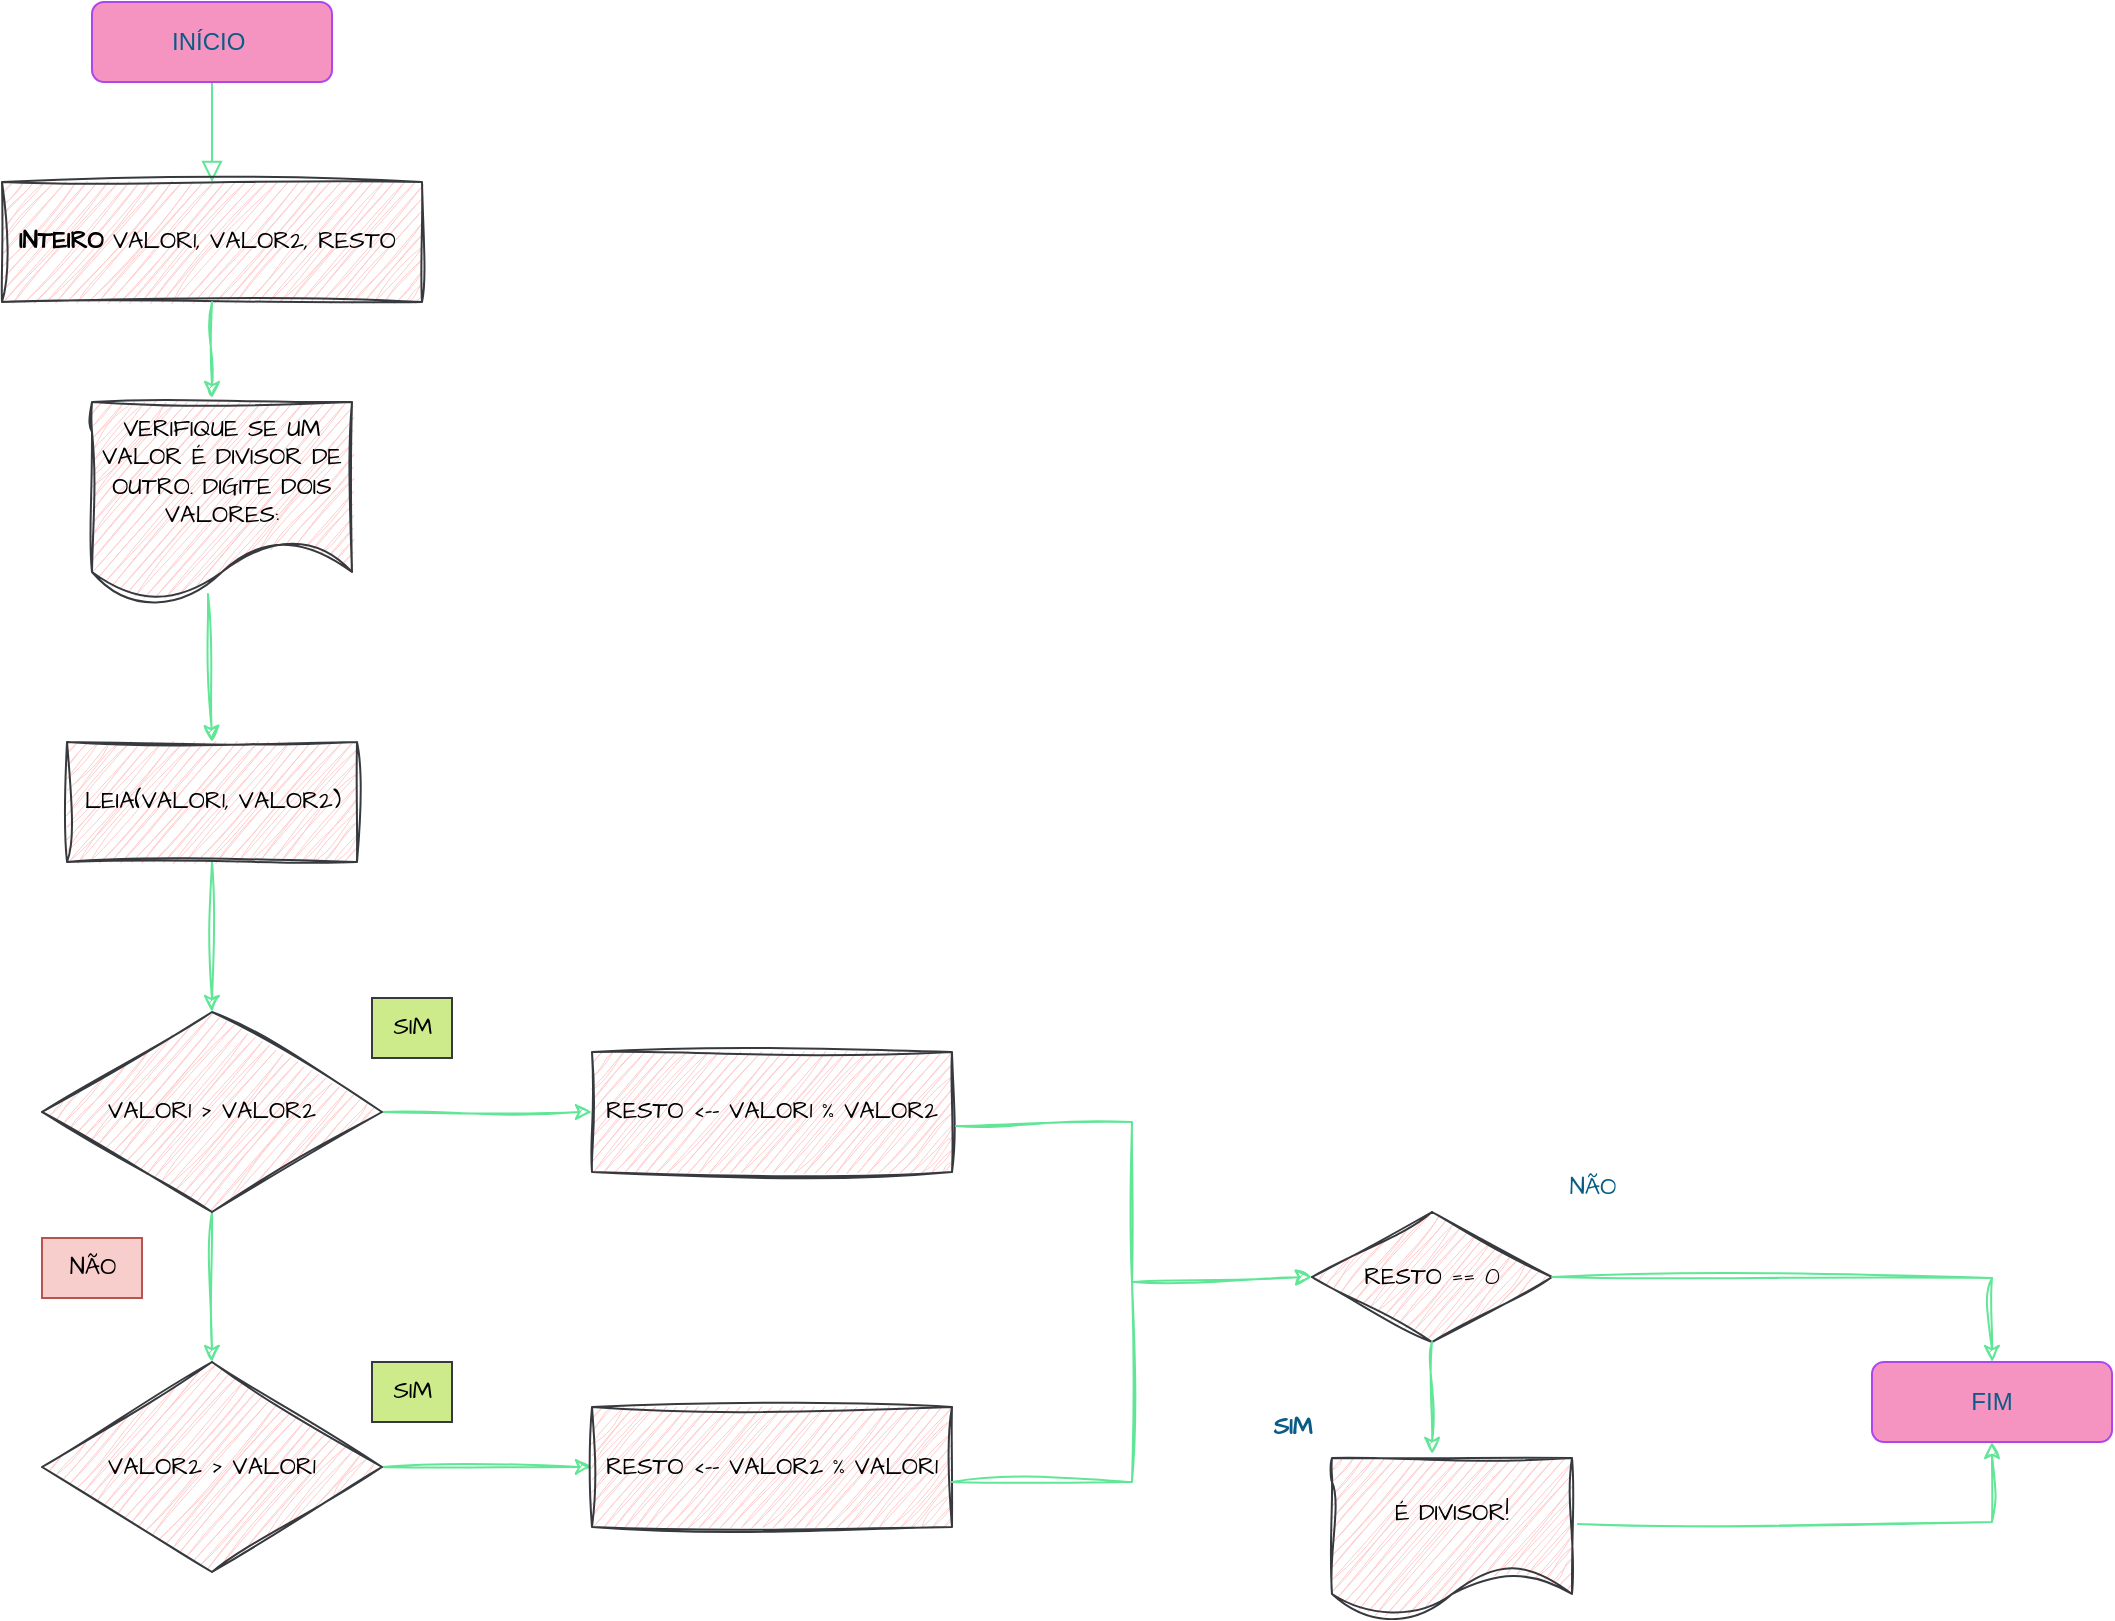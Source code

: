 <mxfile version="24.7.16">
  <diagram id="C5RBs43oDa-KdzZeNtuy" name="Page-1">
    <mxGraphModel dx="464" dy="773" grid="1" gridSize="10" guides="1" tooltips="1" connect="1" arrows="1" fold="1" page="1" pageScale="1" pageWidth="827" pageHeight="1169" math="0" shadow="0">
      <root>
        <mxCell id="WIyWlLk6GJQsqaUBKTNV-0" />
        <mxCell id="WIyWlLk6GJQsqaUBKTNV-1" parent="WIyWlLk6GJQsqaUBKTNV-0" />
        <mxCell id="WIyWlLk6GJQsqaUBKTNV-2" value="" style="rounded=0;html=1;jettySize=auto;orthogonalLoop=1;fontSize=11;endArrow=block;endFill=0;endSize=8;strokeWidth=1;shadow=0;labelBackgroundColor=none;edgeStyle=orthogonalEdgeStyle;strokeColor=#60E696;fontColor=default;" parent="WIyWlLk6GJQsqaUBKTNV-1" source="WIyWlLk6GJQsqaUBKTNV-3" edge="1">
          <mxGeometry relative="1" as="geometry">
            <mxPoint x="220" y="170" as="targetPoint" />
          </mxGeometry>
        </mxCell>
        <mxCell id="WIyWlLk6GJQsqaUBKTNV-3" value="INÍCIO&amp;nbsp;" style="rounded=1;whiteSpace=wrap;html=1;fontSize=12;glass=0;strokeWidth=1;shadow=0;labelBackgroundColor=none;fillColor=#F694C1;strokeColor=#AF45ED;fontColor=#095C86;" parent="WIyWlLk6GJQsqaUBKTNV-1" vertex="1">
          <mxGeometry x="160" y="80" width="120" height="40" as="geometry" />
        </mxCell>
        <mxCell id="WIyWlLk6GJQsqaUBKTNV-11" value="FIM" style="rounded=1;whiteSpace=wrap;html=1;fontSize=12;glass=0;strokeWidth=1;shadow=0;labelBackgroundColor=none;fillColor=#F694C1;strokeColor=#AF45ED;fontColor=#095C86;" parent="WIyWlLk6GJQsqaUBKTNV-1" vertex="1">
          <mxGeometry x="1050" y="760" width="120" height="40" as="geometry" />
        </mxCell>
        <mxCell id="7Bf5DCgLU5YpKmFM6Oz9-0" value="&lt;b&gt;INTEIRO &lt;/b&gt;VALOR1, VALOR2, RESTO&lt;b&gt;&amp;nbsp;&lt;/b&gt;" style="rounded=0;whiteSpace=wrap;html=1;sketch=1;hachureGap=4;jiggle=2;curveFitting=1;strokeColor=#36393d;fontFamily=Architects Daughter;fontSource=https%3A%2F%2Ffonts.googleapis.com%2Fcss%3Ffamily%3DArchitects%2BDaughter;fillColor=#ffcccc;" vertex="1" parent="WIyWlLk6GJQsqaUBKTNV-1">
          <mxGeometry x="115" y="170" width="210" height="60" as="geometry" />
        </mxCell>
        <mxCell id="7Bf5DCgLU5YpKmFM6Oz9-1" value="VERIFIQUE SE UM VALOR É DIVISOR DE OUTRO. DIGITE DOIS VALORES:" style="shape=document;whiteSpace=wrap;html=1;boundedLbl=1;sketch=1;hachureGap=4;jiggle=2;curveFitting=1;strokeColor=#36393d;fontFamily=Architects Daughter;fontSource=https%3A%2F%2Ffonts.googleapis.com%2Fcss%3Ffamily%3DArchitects%2BDaughter;fillColor=#ffcccc;" vertex="1" parent="WIyWlLk6GJQsqaUBKTNV-1">
          <mxGeometry x="160" y="280" width="130" height="100" as="geometry" />
        </mxCell>
        <mxCell id="7Bf5DCgLU5YpKmFM6Oz9-7" value="" style="endArrow=classic;html=1;rounded=0;sketch=1;hachureGap=4;jiggle=2;curveFitting=1;strokeColor=#60E696;fontFamily=Architects Daughter;fontSource=https%3A%2F%2Ffonts.googleapis.com%2Fcss%3Ffamily%3DArchitects%2BDaughter;fontColor=#095C86;fillColor=#F694C1;exitX=0.5;exitY=1;exitDx=0;exitDy=0;" edge="1" parent="WIyWlLk6GJQsqaUBKTNV-1" source="7Bf5DCgLU5YpKmFM6Oz9-0">
          <mxGeometry width="50" height="50" relative="1" as="geometry">
            <mxPoint x="280" y="320" as="sourcePoint" />
            <mxPoint x="220" y="278" as="targetPoint" />
          </mxGeometry>
        </mxCell>
        <mxCell id="7Bf5DCgLU5YpKmFM6Oz9-14" value="" style="edgeStyle=orthogonalEdgeStyle;rounded=0;sketch=1;hachureGap=4;jiggle=2;curveFitting=1;orthogonalLoop=1;jettySize=auto;html=1;strokeColor=#60E696;fontFamily=Architects Daughter;fontSource=https%3A%2F%2Ffonts.googleapis.com%2Fcss%3Ffamily%3DArchitects%2BDaughter;fontColor=#095C86;fillColor=#F694C1;" edge="1" parent="WIyWlLk6GJQsqaUBKTNV-1" source="7Bf5DCgLU5YpKmFM6Oz9-8" target="7Bf5DCgLU5YpKmFM6Oz9-13">
          <mxGeometry relative="1" as="geometry" />
        </mxCell>
        <mxCell id="7Bf5DCgLU5YpKmFM6Oz9-8" value="LEIA(VALOR1, VALOR2)" style="rounded=0;whiteSpace=wrap;html=1;sketch=1;hachureGap=4;jiggle=2;curveFitting=1;strokeColor=#36393d;fontFamily=Architects Daughter;fontSource=https%3A%2F%2Ffonts.googleapis.com%2Fcss%3Ffamily%3DArchitects%2BDaughter;fillColor=#ffcccc;" vertex="1" parent="WIyWlLk6GJQsqaUBKTNV-1">
          <mxGeometry x="147.5" y="450" width="145" height="60" as="geometry" />
        </mxCell>
        <mxCell id="7Bf5DCgLU5YpKmFM6Oz9-11" value="" style="endArrow=classic;html=1;rounded=0;sketch=1;hachureGap=4;jiggle=2;curveFitting=1;strokeColor=#60E696;fontFamily=Architects Daughter;fontSource=https%3A%2F%2Ffonts.googleapis.com%2Fcss%3Ffamily%3DArchitects%2BDaughter;fontColor=#095C86;fillColor=#F694C1;exitX=0.446;exitY=0.96;exitDx=0;exitDy=0;exitPerimeter=0;entryX=0.5;entryY=0;entryDx=0;entryDy=0;" edge="1" parent="WIyWlLk6GJQsqaUBKTNV-1" source="7Bf5DCgLU5YpKmFM6Oz9-1" target="7Bf5DCgLU5YpKmFM6Oz9-8">
          <mxGeometry width="50" height="50" relative="1" as="geometry">
            <mxPoint x="280" y="320" as="sourcePoint" />
            <mxPoint x="330" y="270" as="targetPoint" />
          </mxGeometry>
        </mxCell>
        <mxCell id="7Bf5DCgLU5YpKmFM6Oz9-17" value="" style="edgeStyle=orthogonalEdgeStyle;rounded=0;sketch=1;hachureGap=4;jiggle=2;curveFitting=1;orthogonalLoop=1;jettySize=auto;html=1;strokeColor=#60E696;fontFamily=Architects Daughter;fontSource=https%3A%2F%2Ffonts.googleapis.com%2Fcss%3Ffamily%3DArchitects%2BDaughter;fontColor=#095C86;fillColor=#F694C1;" edge="1" parent="WIyWlLk6GJQsqaUBKTNV-1" source="7Bf5DCgLU5YpKmFM6Oz9-13" target="7Bf5DCgLU5YpKmFM6Oz9-16">
          <mxGeometry relative="1" as="geometry" />
        </mxCell>
        <mxCell id="7Bf5DCgLU5YpKmFM6Oz9-19" value="" style="edgeStyle=orthogonalEdgeStyle;rounded=0;sketch=1;hachureGap=4;jiggle=2;curveFitting=1;orthogonalLoop=1;jettySize=auto;html=1;strokeColor=#60E696;fontFamily=Architects Daughter;fontSource=https%3A%2F%2Ffonts.googleapis.com%2Fcss%3Ffamily%3DArchitects%2BDaughter;fontColor=#095C86;fillColor=#F694C1;" edge="1" parent="WIyWlLk6GJQsqaUBKTNV-1" source="7Bf5DCgLU5YpKmFM6Oz9-13" target="7Bf5DCgLU5YpKmFM6Oz9-18">
          <mxGeometry relative="1" as="geometry" />
        </mxCell>
        <mxCell id="7Bf5DCgLU5YpKmFM6Oz9-13" value="VALOR1 &amp;gt; VALOR2" style="rhombus;whiteSpace=wrap;html=1;fontFamily=Architects Daughter;fillColor=#ffcccc;strokeColor=#36393d;rounded=0;sketch=1;hachureGap=4;jiggle=2;curveFitting=1;fontSource=https%3A%2F%2Ffonts.googleapis.com%2Fcss%3Ffamily%3DArchitects%2BDaughter;" vertex="1" parent="WIyWlLk6GJQsqaUBKTNV-1">
          <mxGeometry x="135" y="585" width="170" height="100" as="geometry" />
        </mxCell>
        <mxCell id="7Bf5DCgLU5YpKmFM6Oz9-15" value="SIM" style="text;html=1;align=center;verticalAlign=middle;resizable=0;points=[];autosize=1;strokeColor=#36393d;fillColor=#cdeb8b;fontFamily=Architects Daughter;fontSource=https%3A%2F%2Ffonts.googleapis.com%2Fcss%3Ffamily%3DArchitects%2BDaughter;" vertex="1" parent="WIyWlLk6GJQsqaUBKTNV-1">
          <mxGeometry x="300" y="578" width="40" height="30" as="geometry" />
        </mxCell>
        <mxCell id="7Bf5DCgLU5YpKmFM6Oz9-16" value="RESTO &amp;lt;-- VALOR1 % VALOR2" style="whiteSpace=wrap;html=1;fontFamily=Architects Daughter;fillColor=#ffcccc;strokeColor=#36393d;rounded=0;sketch=1;hachureGap=4;jiggle=2;curveFitting=1;fontSource=https%3A%2F%2Ffonts.googleapis.com%2Fcss%3Ffamily%3DArchitects%2BDaughter;" vertex="1" parent="WIyWlLk6GJQsqaUBKTNV-1">
          <mxGeometry x="410" y="605" width="180" height="60" as="geometry" />
        </mxCell>
        <mxCell id="7Bf5DCgLU5YpKmFM6Oz9-22" value="" style="edgeStyle=orthogonalEdgeStyle;rounded=0;sketch=1;hachureGap=4;jiggle=2;curveFitting=1;orthogonalLoop=1;jettySize=auto;html=1;strokeColor=#60E696;fontFamily=Architects Daughter;fontSource=https%3A%2F%2Ffonts.googleapis.com%2Fcss%3Ffamily%3DArchitects%2BDaughter;fontColor=#095C86;fillColor=#F694C1;" edge="1" parent="WIyWlLk6GJQsqaUBKTNV-1" source="7Bf5DCgLU5YpKmFM6Oz9-18" target="7Bf5DCgLU5YpKmFM6Oz9-21">
          <mxGeometry relative="1" as="geometry" />
        </mxCell>
        <mxCell id="7Bf5DCgLU5YpKmFM6Oz9-18" value="VALOR2 &amp;gt; VALOR1" style="rhombus;whiteSpace=wrap;html=1;fontFamily=Architects Daughter;fillColor=#ffcccc;strokeColor=#36393d;rounded=0;sketch=1;hachureGap=4;jiggle=2;curveFitting=1;fontSource=https%3A%2F%2Ffonts.googleapis.com%2Fcss%3Ffamily%3DArchitects%2BDaughter;" vertex="1" parent="WIyWlLk6GJQsqaUBKTNV-1">
          <mxGeometry x="135" y="760" width="170" height="105" as="geometry" />
        </mxCell>
        <mxCell id="7Bf5DCgLU5YpKmFM6Oz9-20" value="NÃO" style="text;html=1;align=center;verticalAlign=middle;resizable=0;points=[];autosize=1;strokeColor=#b85450;fillColor=#f8cecc;fontFamily=Architects Daughter;fontSource=https%3A%2F%2Ffonts.googleapis.com%2Fcss%3Ffamily%3DArchitects%2BDaughter;" vertex="1" parent="WIyWlLk6GJQsqaUBKTNV-1">
          <mxGeometry x="135" y="698" width="50" height="30" as="geometry" />
        </mxCell>
        <mxCell id="7Bf5DCgLU5YpKmFM6Oz9-21" value="RESTO &amp;lt;-- VALOR2 % VALOR1" style="whiteSpace=wrap;html=1;fontFamily=Architects Daughter;fillColor=#ffcccc;strokeColor=#36393d;rounded=0;sketch=1;hachureGap=4;jiggle=2;curveFitting=1;fontSource=https%3A%2F%2Ffonts.googleapis.com%2Fcss%3Ffamily%3DArchitects%2BDaughter;" vertex="1" parent="WIyWlLk6GJQsqaUBKTNV-1">
          <mxGeometry x="410" y="782.5" width="180" height="60" as="geometry" />
        </mxCell>
        <mxCell id="7Bf5DCgLU5YpKmFM6Oz9-23" value="SIM" style="text;html=1;align=center;verticalAlign=middle;resizable=0;points=[];autosize=1;strokeColor=#36393d;fillColor=#cdeb8b;fontFamily=Architects Daughter;fontSource=https%3A%2F%2Ffonts.googleapis.com%2Fcss%3Ffamily%3DArchitects%2BDaughter;" vertex="1" parent="WIyWlLk6GJQsqaUBKTNV-1">
          <mxGeometry x="300" y="760" width="40" height="30" as="geometry" />
        </mxCell>
        <mxCell id="7Bf5DCgLU5YpKmFM6Oz9-24" value="RESTO == 0" style="rhombus;whiteSpace=wrap;html=1;fontFamily=Architects Daughter;fillColor=#ffcccc;strokeColor=#36393d;rounded=0;sketch=1;hachureGap=4;jiggle=2;curveFitting=1;fontSource=https%3A%2F%2Ffonts.googleapis.com%2Fcss%3Ffamily%3DArchitects%2BDaughter;" vertex="1" parent="WIyWlLk6GJQsqaUBKTNV-1">
          <mxGeometry x="770" y="685" width="120" height="65" as="geometry" />
        </mxCell>
        <mxCell id="7Bf5DCgLU5YpKmFM6Oz9-27" value="" style="endArrow=none;html=1;rounded=0;sketch=1;hachureGap=4;jiggle=2;curveFitting=1;strokeColor=#60E696;fontFamily=Architects Daughter;fontSource=https%3A%2F%2Ffonts.googleapis.com%2Fcss%3Ffamily%3DArchitects%2BDaughter;fontColor=#095C86;fillColor=#F694C1;" edge="1" parent="WIyWlLk6GJQsqaUBKTNV-1">
          <mxGeometry width="50" height="50" relative="1" as="geometry">
            <mxPoint x="590" y="820" as="sourcePoint" />
            <mxPoint x="680" y="720" as="targetPoint" />
            <Array as="points">
              <mxPoint x="680" y="820" />
            </Array>
          </mxGeometry>
        </mxCell>
        <mxCell id="7Bf5DCgLU5YpKmFM6Oz9-28" value="" style="endArrow=none;html=1;rounded=0;sketch=1;hachureGap=4;jiggle=2;curveFitting=1;strokeColor=#60E696;fontFamily=Architects Daughter;fontSource=https%3A%2F%2Ffonts.googleapis.com%2Fcss%3Ffamily%3DArchitects%2BDaughter;fontColor=#095C86;fillColor=#F694C1;exitX=1.011;exitY=0.617;exitDx=0;exitDy=0;exitPerimeter=0;" edge="1" parent="WIyWlLk6GJQsqaUBKTNV-1" source="7Bf5DCgLU5YpKmFM6Oz9-16">
          <mxGeometry width="50" height="50" relative="1" as="geometry">
            <mxPoint x="590" y="820" as="sourcePoint" />
            <mxPoint x="680" y="720" as="targetPoint" />
            <Array as="points">
              <mxPoint x="680" y="640" />
            </Array>
          </mxGeometry>
        </mxCell>
        <mxCell id="7Bf5DCgLU5YpKmFM6Oz9-29" value="" style="endArrow=classic;html=1;rounded=0;sketch=1;hachureGap=4;jiggle=2;curveFitting=1;strokeColor=#60E696;fontFamily=Architects Daughter;fontSource=https%3A%2F%2Ffonts.googleapis.com%2Fcss%3Ffamily%3DArchitects%2BDaughter;fontColor=#095C86;fillColor=#F694C1;entryX=0;entryY=0.5;entryDx=0;entryDy=0;" edge="1" parent="WIyWlLk6GJQsqaUBKTNV-1" target="7Bf5DCgLU5YpKmFM6Oz9-24">
          <mxGeometry width="50" height="50" relative="1" as="geometry">
            <mxPoint x="680" y="720" as="sourcePoint" />
            <mxPoint x="640" y="770" as="targetPoint" />
          </mxGeometry>
        </mxCell>
        <mxCell id="7Bf5DCgLU5YpKmFM6Oz9-30" value="NÃO" style="text;html=1;align=center;verticalAlign=middle;resizable=0;points=[];autosize=1;strokeColor=none;fillColor=none;fontFamily=Architects Daughter;fontSource=https%3A%2F%2Ffonts.googleapis.com%2Fcss%3Ffamily%3DArchitects%2BDaughter;fontColor=#095C86;" vertex="1" parent="WIyWlLk6GJQsqaUBKTNV-1">
          <mxGeometry x="885" y="658" width="50" height="30" as="geometry" />
        </mxCell>
        <mxCell id="7Bf5DCgLU5YpKmFM6Oz9-31" value="&lt;b&gt;SIM&lt;/b&gt;" style="text;html=1;align=center;verticalAlign=middle;resizable=0;points=[];autosize=1;strokeColor=none;fillColor=none;fontFamily=Architects Daughter;fontSource=https%3A%2F%2Ffonts.googleapis.com%2Fcss%3Ffamily%3DArchitects%2BDaughter;fontColor=#095C86;" vertex="1" parent="WIyWlLk6GJQsqaUBKTNV-1">
          <mxGeometry x="740" y="778" width="40" height="30" as="geometry" />
        </mxCell>
        <mxCell id="7Bf5DCgLU5YpKmFM6Oz9-32" value="É DIVISOR!" style="shape=document;whiteSpace=wrap;html=1;boundedLbl=1;sketch=1;hachureGap=4;jiggle=2;curveFitting=1;strokeColor=#36393d;fontFamily=Architects Daughter;fontSource=https%3A%2F%2Ffonts.googleapis.com%2Fcss%3Ffamily%3DArchitects%2BDaughter;fillColor=#ffcccc;" vertex="1" parent="WIyWlLk6GJQsqaUBKTNV-1">
          <mxGeometry x="780" y="808" width="120" height="80" as="geometry" />
        </mxCell>
        <mxCell id="7Bf5DCgLU5YpKmFM6Oz9-33" value="" style="endArrow=classic;html=1;rounded=0;sketch=1;hachureGap=4;jiggle=2;curveFitting=1;strokeColor=#60E696;fontFamily=Architects Daughter;fontSource=https%3A%2F%2Ffonts.googleapis.com%2Fcss%3Ffamily%3DArchitects%2BDaughter;fontColor=#095C86;fillColor=#F694C1;exitX=0.5;exitY=1;exitDx=0;exitDy=0;entryX=0.417;entryY=-0.025;entryDx=0;entryDy=0;entryPerimeter=0;" edge="1" parent="WIyWlLk6GJQsqaUBKTNV-1" source="7Bf5DCgLU5YpKmFM6Oz9-24" target="7Bf5DCgLU5YpKmFM6Oz9-32">
          <mxGeometry width="50" height="50" relative="1" as="geometry">
            <mxPoint x="880" y="820" as="sourcePoint" />
            <mxPoint x="930" y="770" as="targetPoint" />
          </mxGeometry>
        </mxCell>
        <mxCell id="7Bf5DCgLU5YpKmFM6Oz9-34" value="" style="endArrow=classic;html=1;rounded=0;sketch=1;hachureGap=4;jiggle=2;curveFitting=1;strokeColor=#60E696;fontFamily=Architects Daughter;fontSource=https%3A%2F%2Ffonts.googleapis.com%2Fcss%3Ffamily%3DArchitects%2BDaughter;fontColor=#095C86;fillColor=#F694C1;exitX=1;exitY=0.5;exitDx=0;exitDy=0;entryX=0.5;entryY=0;entryDx=0;entryDy=0;" edge="1" parent="WIyWlLk6GJQsqaUBKTNV-1" source="7Bf5DCgLU5YpKmFM6Oz9-24" target="WIyWlLk6GJQsqaUBKTNV-11">
          <mxGeometry width="50" height="50" relative="1" as="geometry">
            <mxPoint x="1040" y="830" as="sourcePoint" />
            <mxPoint x="1090" y="780" as="targetPoint" />
            <Array as="points">
              <mxPoint x="1110" y="718" />
            </Array>
          </mxGeometry>
        </mxCell>
        <mxCell id="7Bf5DCgLU5YpKmFM6Oz9-35" value="" style="endArrow=classic;html=1;rounded=0;sketch=1;hachureGap=4;jiggle=2;curveFitting=1;strokeColor=#60E696;fontFamily=Architects Daughter;fontSource=https%3A%2F%2Ffonts.googleapis.com%2Fcss%3Ffamily%3DArchitects%2BDaughter;fontColor=#095C86;fillColor=#F694C1;exitX=1.025;exitY=0.413;exitDx=0;exitDy=0;exitPerimeter=0;entryX=0.5;entryY=1;entryDx=0;entryDy=0;" edge="1" parent="WIyWlLk6GJQsqaUBKTNV-1" source="7Bf5DCgLU5YpKmFM6Oz9-32" target="WIyWlLk6GJQsqaUBKTNV-11">
          <mxGeometry width="50" height="50" relative="1" as="geometry">
            <mxPoint x="1040" y="830" as="sourcePoint" />
            <mxPoint x="1090" y="780" as="targetPoint" />
            <Array as="points">
              <mxPoint x="1110" y="840" />
            </Array>
          </mxGeometry>
        </mxCell>
      </root>
    </mxGraphModel>
  </diagram>
</mxfile>
